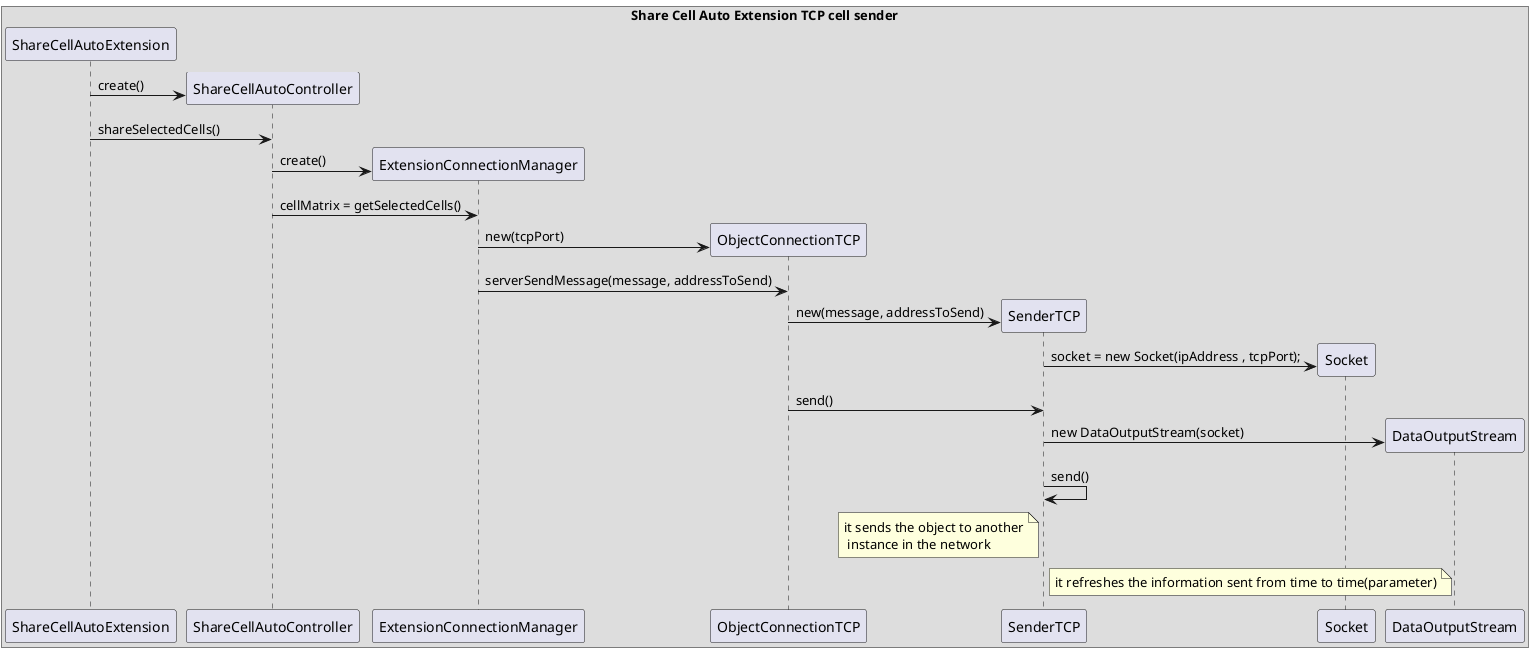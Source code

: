 @startuml
  box "Share Cell Auto Extension TCP cell sender"
    participant "ShareCellAutoExtension"
    participant "ShareCellAutoController"
    participant "ExtensionConnectionManager"
    participant "ObjectConnectionTCP"
    participant "SenderTCP"
    participant "Socket"
    participant "DataOutputStream"
  end box

create ShareCellAutoController 
    ShareCellAutoExtension -> ShareCellAutoController : create()
    ShareCellAutoExtension -> ShareCellAutoController : shareSelectedCells()
create ExtensionConnectionManager 
    ShareCellAutoController -> ExtensionConnectionManager : create()
    ShareCellAutoController -> ExtensionConnectionManager : cellMatrix = getSelectedCells()
create ObjectConnectionTCP 
    ExtensionConnectionManager -> ObjectConnectionTCP : new(tcpPort)
    ExtensionConnectionManager -> ObjectConnectionTCP : serverSendMessage(message, addressToSend)
create SenderTCP
    ObjectConnectionTCP -> SenderTCP : new(message, addressToSend)
create Socket
    SenderTCP -> Socket : socket = new Socket(ipAddress , tcpPort); 
    ObjectConnectionTCP -> SenderTCP : send()
   

create DataOutputStream
    SenderTCP -> DataOutputStream : new DataOutputStream(socket) 
    SenderTCP -> SenderTCP : send()
    note left of SenderTCP : it sends the object to another\n instance in the network
    note right of SenderTCP : it refreshes the information sent from time to time(parameter)
@enduml
